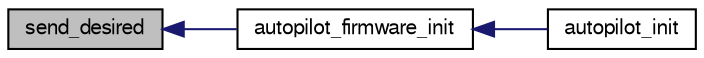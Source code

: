 digraph "send_desired"
{
  edge [fontname="FreeSans",fontsize="10",labelfontname="FreeSans",labelfontsize="10"];
  node [fontname="FreeSans",fontsize="10",shape=record];
  rankdir="LR";
  Node1 [label="send_desired",height=0.2,width=0.4,color="black", fillcolor="grey75", style="filled", fontcolor="black"];
  Node1 -> Node2 [dir="back",color="midnightblue",fontsize="10",style="solid",fontname="FreeSans"];
  Node2 [label="autopilot_firmware_init",height=0.2,width=0.4,color="black", fillcolor="white", style="filled",URL="$rover_2autopilot__firmware_8h.html#a2bb31e995242a89c837b4eda1d08fe57",tooltip="Init function. "];
  Node2 -> Node3 [dir="back",color="midnightblue",fontsize="10",style="solid",fontname="FreeSans"];
  Node3 [label="autopilot_init",height=0.2,width=0.4,color="black", fillcolor="white", style="filled",URL="$autopilot_8h.html#a9d3557653abfc3d4c428724b249f6d5e",tooltip="Autopilot initialization function. "];
}
